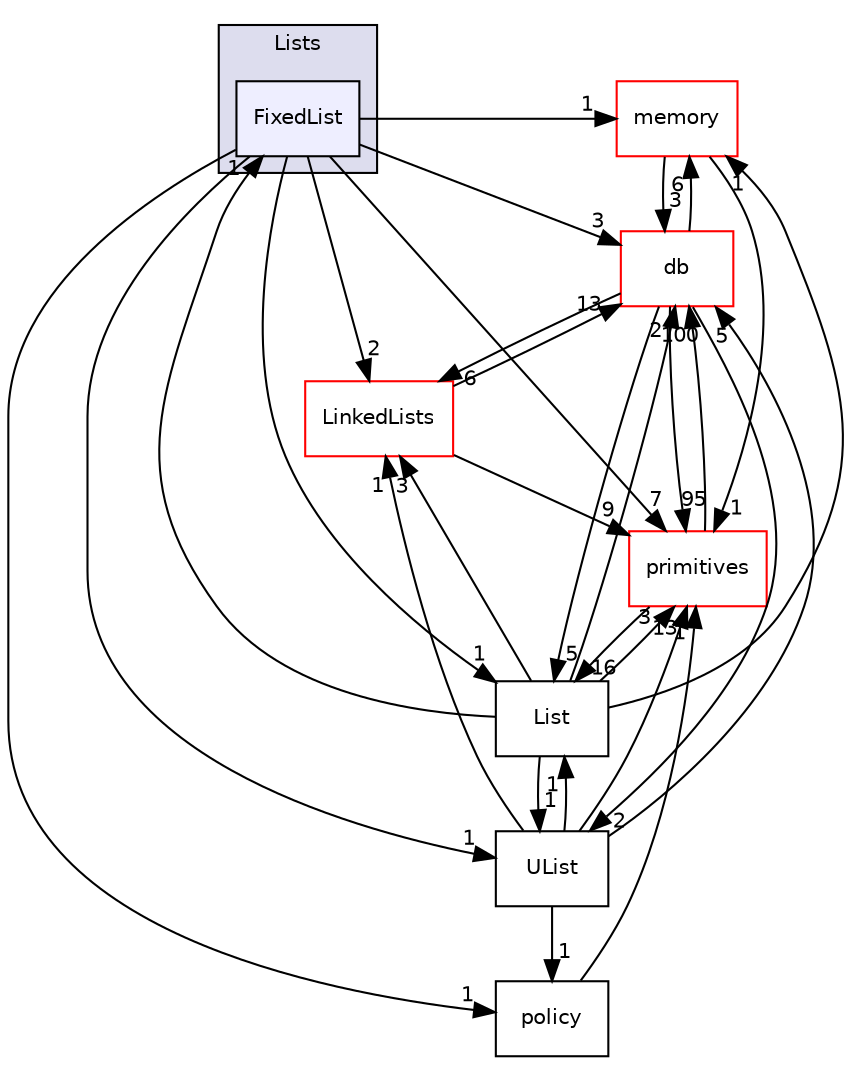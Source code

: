 digraph "src/OpenFOAM/containers/Lists/FixedList" {
  bgcolor=transparent;
  compound=true
  node [ fontsize="10", fontname="Helvetica"];
  edge [ labelfontsize="10", labelfontname="Helvetica"];
  subgraph clusterdir_f87fe3b02e96c330e8a853ff310f1666 {
    graph [ bgcolor="#ddddee", pencolor="black", label="Lists" fontname="Helvetica", fontsize="10", URL="dir_f87fe3b02e96c330e8a853ff310f1666.html"]
  dir_8ae708bd051dd27b69149ee282cd159a [shape=box, label="FixedList", style="filled", fillcolor="#eeeeff", pencolor="black", URL="dir_8ae708bd051dd27b69149ee282cd159a.html"];
  }
  dir_385a22dcc2f7120acb0f1a7a832b3b8d [shape=box label="memory" color="red" URL="dir_385a22dcc2f7120acb0f1a7a832b3b8d.html"];
  dir_fff9e5dae23cb6fc4266c90f66cb0b18 [shape=box label="policy" URL="dir_fff9e5dae23cb6fc4266c90f66cb0b18.html"];
  dir_03aa4c8470f056a9cdca8307712625bf [shape=box label="List" URL="dir_03aa4c8470f056a9cdca8307712625bf.html"];
  dir_ddee81dbc8cac2123c906c38c70776ee [shape=box label="UList" URL="dir_ddee81dbc8cac2123c906c38c70776ee.html"];
  dir_63c634f7a7cfd679ac26c67fb30fc32f [shape=box label="db" color="red" URL="dir_63c634f7a7cfd679ac26c67fb30fc32f.html"];
  dir_3e50f45338116b169052b428016851aa [shape=box label="primitives" color="red" URL="dir_3e50f45338116b169052b428016851aa.html"];
  dir_1ceeb2d59d8f320bd70a3a0eeca6c137 [shape=box label="LinkedLists" color="red" URL="dir_1ceeb2d59d8f320bd70a3a0eeca6c137.html"];
  dir_385a22dcc2f7120acb0f1a7a832b3b8d->dir_63c634f7a7cfd679ac26c67fb30fc32f [headlabel="3", labeldistance=1.5 headhref="dir_002521_002218.html"];
  dir_385a22dcc2f7120acb0f1a7a832b3b8d->dir_3e50f45338116b169052b428016851aa [headlabel="1", labeldistance=1.5 headhref="dir_002521_002628.html"];
  dir_fff9e5dae23cb6fc4266c90f66cb0b18->dir_3e50f45338116b169052b428016851aa [headlabel="1", labeldistance=1.5 headhref="dir_002208_002628.html"];
  dir_03aa4c8470f056a9cdca8307712625bf->dir_385a22dcc2f7120acb0f1a7a832b3b8d [headlabel="1", labeldistance=1.5 headhref="dir_002205_002521.html"];
  dir_03aa4c8470f056a9cdca8307712625bf->dir_8ae708bd051dd27b69149ee282cd159a [headlabel="1", labeldistance=1.5 headhref="dir_002205_002203.html"];
  dir_03aa4c8470f056a9cdca8307712625bf->dir_ddee81dbc8cac2123c906c38c70776ee [headlabel="1", labeldistance=1.5 headhref="dir_002205_002211.html"];
  dir_03aa4c8470f056a9cdca8307712625bf->dir_63c634f7a7cfd679ac26c67fb30fc32f [headlabel="2", labeldistance=1.5 headhref="dir_002205_002218.html"];
  dir_03aa4c8470f056a9cdca8307712625bf->dir_3e50f45338116b169052b428016851aa [headlabel="3", labeldistance=1.5 headhref="dir_002205_002628.html"];
  dir_03aa4c8470f056a9cdca8307712625bf->dir_1ceeb2d59d8f320bd70a3a0eeca6c137 [headlabel="3", labeldistance=1.5 headhref="dir_002205_002188.html"];
  dir_8ae708bd051dd27b69149ee282cd159a->dir_385a22dcc2f7120acb0f1a7a832b3b8d [headlabel="1", labeldistance=1.5 headhref="dir_002203_002521.html"];
  dir_8ae708bd051dd27b69149ee282cd159a->dir_fff9e5dae23cb6fc4266c90f66cb0b18 [headlabel="1", labeldistance=1.5 headhref="dir_002203_002208.html"];
  dir_8ae708bd051dd27b69149ee282cd159a->dir_03aa4c8470f056a9cdca8307712625bf [headlabel="1", labeldistance=1.5 headhref="dir_002203_002205.html"];
  dir_8ae708bd051dd27b69149ee282cd159a->dir_ddee81dbc8cac2123c906c38c70776ee [headlabel="1", labeldistance=1.5 headhref="dir_002203_002211.html"];
  dir_8ae708bd051dd27b69149ee282cd159a->dir_63c634f7a7cfd679ac26c67fb30fc32f [headlabel="3", labeldistance=1.5 headhref="dir_002203_002218.html"];
  dir_8ae708bd051dd27b69149ee282cd159a->dir_3e50f45338116b169052b428016851aa [headlabel="7", labeldistance=1.5 headhref="dir_002203_002628.html"];
  dir_8ae708bd051dd27b69149ee282cd159a->dir_1ceeb2d59d8f320bd70a3a0eeca6c137 [headlabel="2", labeldistance=1.5 headhref="dir_002203_002188.html"];
  dir_ddee81dbc8cac2123c906c38c70776ee->dir_fff9e5dae23cb6fc4266c90f66cb0b18 [headlabel="1", labeldistance=1.5 headhref="dir_002211_002208.html"];
  dir_ddee81dbc8cac2123c906c38c70776ee->dir_03aa4c8470f056a9cdca8307712625bf [headlabel="1", labeldistance=1.5 headhref="dir_002211_002205.html"];
  dir_ddee81dbc8cac2123c906c38c70776ee->dir_63c634f7a7cfd679ac26c67fb30fc32f [headlabel="5", labeldistance=1.5 headhref="dir_002211_002218.html"];
  dir_ddee81dbc8cac2123c906c38c70776ee->dir_3e50f45338116b169052b428016851aa [headlabel="13", labeldistance=1.5 headhref="dir_002211_002628.html"];
  dir_ddee81dbc8cac2123c906c38c70776ee->dir_1ceeb2d59d8f320bd70a3a0eeca6c137 [headlabel="1", labeldistance=1.5 headhref="dir_002211_002188.html"];
  dir_63c634f7a7cfd679ac26c67fb30fc32f->dir_385a22dcc2f7120acb0f1a7a832b3b8d [headlabel="6", labeldistance=1.5 headhref="dir_002218_002521.html"];
  dir_63c634f7a7cfd679ac26c67fb30fc32f->dir_03aa4c8470f056a9cdca8307712625bf [headlabel="5", labeldistance=1.5 headhref="dir_002218_002205.html"];
  dir_63c634f7a7cfd679ac26c67fb30fc32f->dir_ddee81dbc8cac2123c906c38c70776ee [headlabel="2", labeldistance=1.5 headhref="dir_002218_002211.html"];
  dir_63c634f7a7cfd679ac26c67fb30fc32f->dir_3e50f45338116b169052b428016851aa [headlabel="95", labeldistance=1.5 headhref="dir_002218_002628.html"];
  dir_63c634f7a7cfd679ac26c67fb30fc32f->dir_1ceeb2d59d8f320bd70a3a0eeca6c137 [headlabel="6", labeldistance=1.5 headhref="dir_002218_002188.html"];
  dir_3e50f45338116b169052b428016851aa->dir_03aa4c8470f056a9cdca8307712625bf [headlabel="16", labeldistance=1.5 headhref="dir_002628_002205.html"];
  dir_3e50f45338116b169052b428016851aa->dir_63c634f7a7cfd679ac26c67fb30fc32f [headlabel="100", labeldistance=1.5 headhref="dir_002628_002218.html"];
  dir_1ceeb2d59d8f320bd70a3a0eeca6c137->dir_63c634f7a7cfd679ac26c67fb30fc32f [headlabel="13", labeldistance=1.5 headhref="dir_002188_002218.html"];
  dir_1ceeb2d59d8f320bd70a3a0eeca6c137->dir_3e50f45338116b169052b428016851aa [headlabel="9", labeldistance=1.5 headhref="dir_002188_002628.html"];
}
